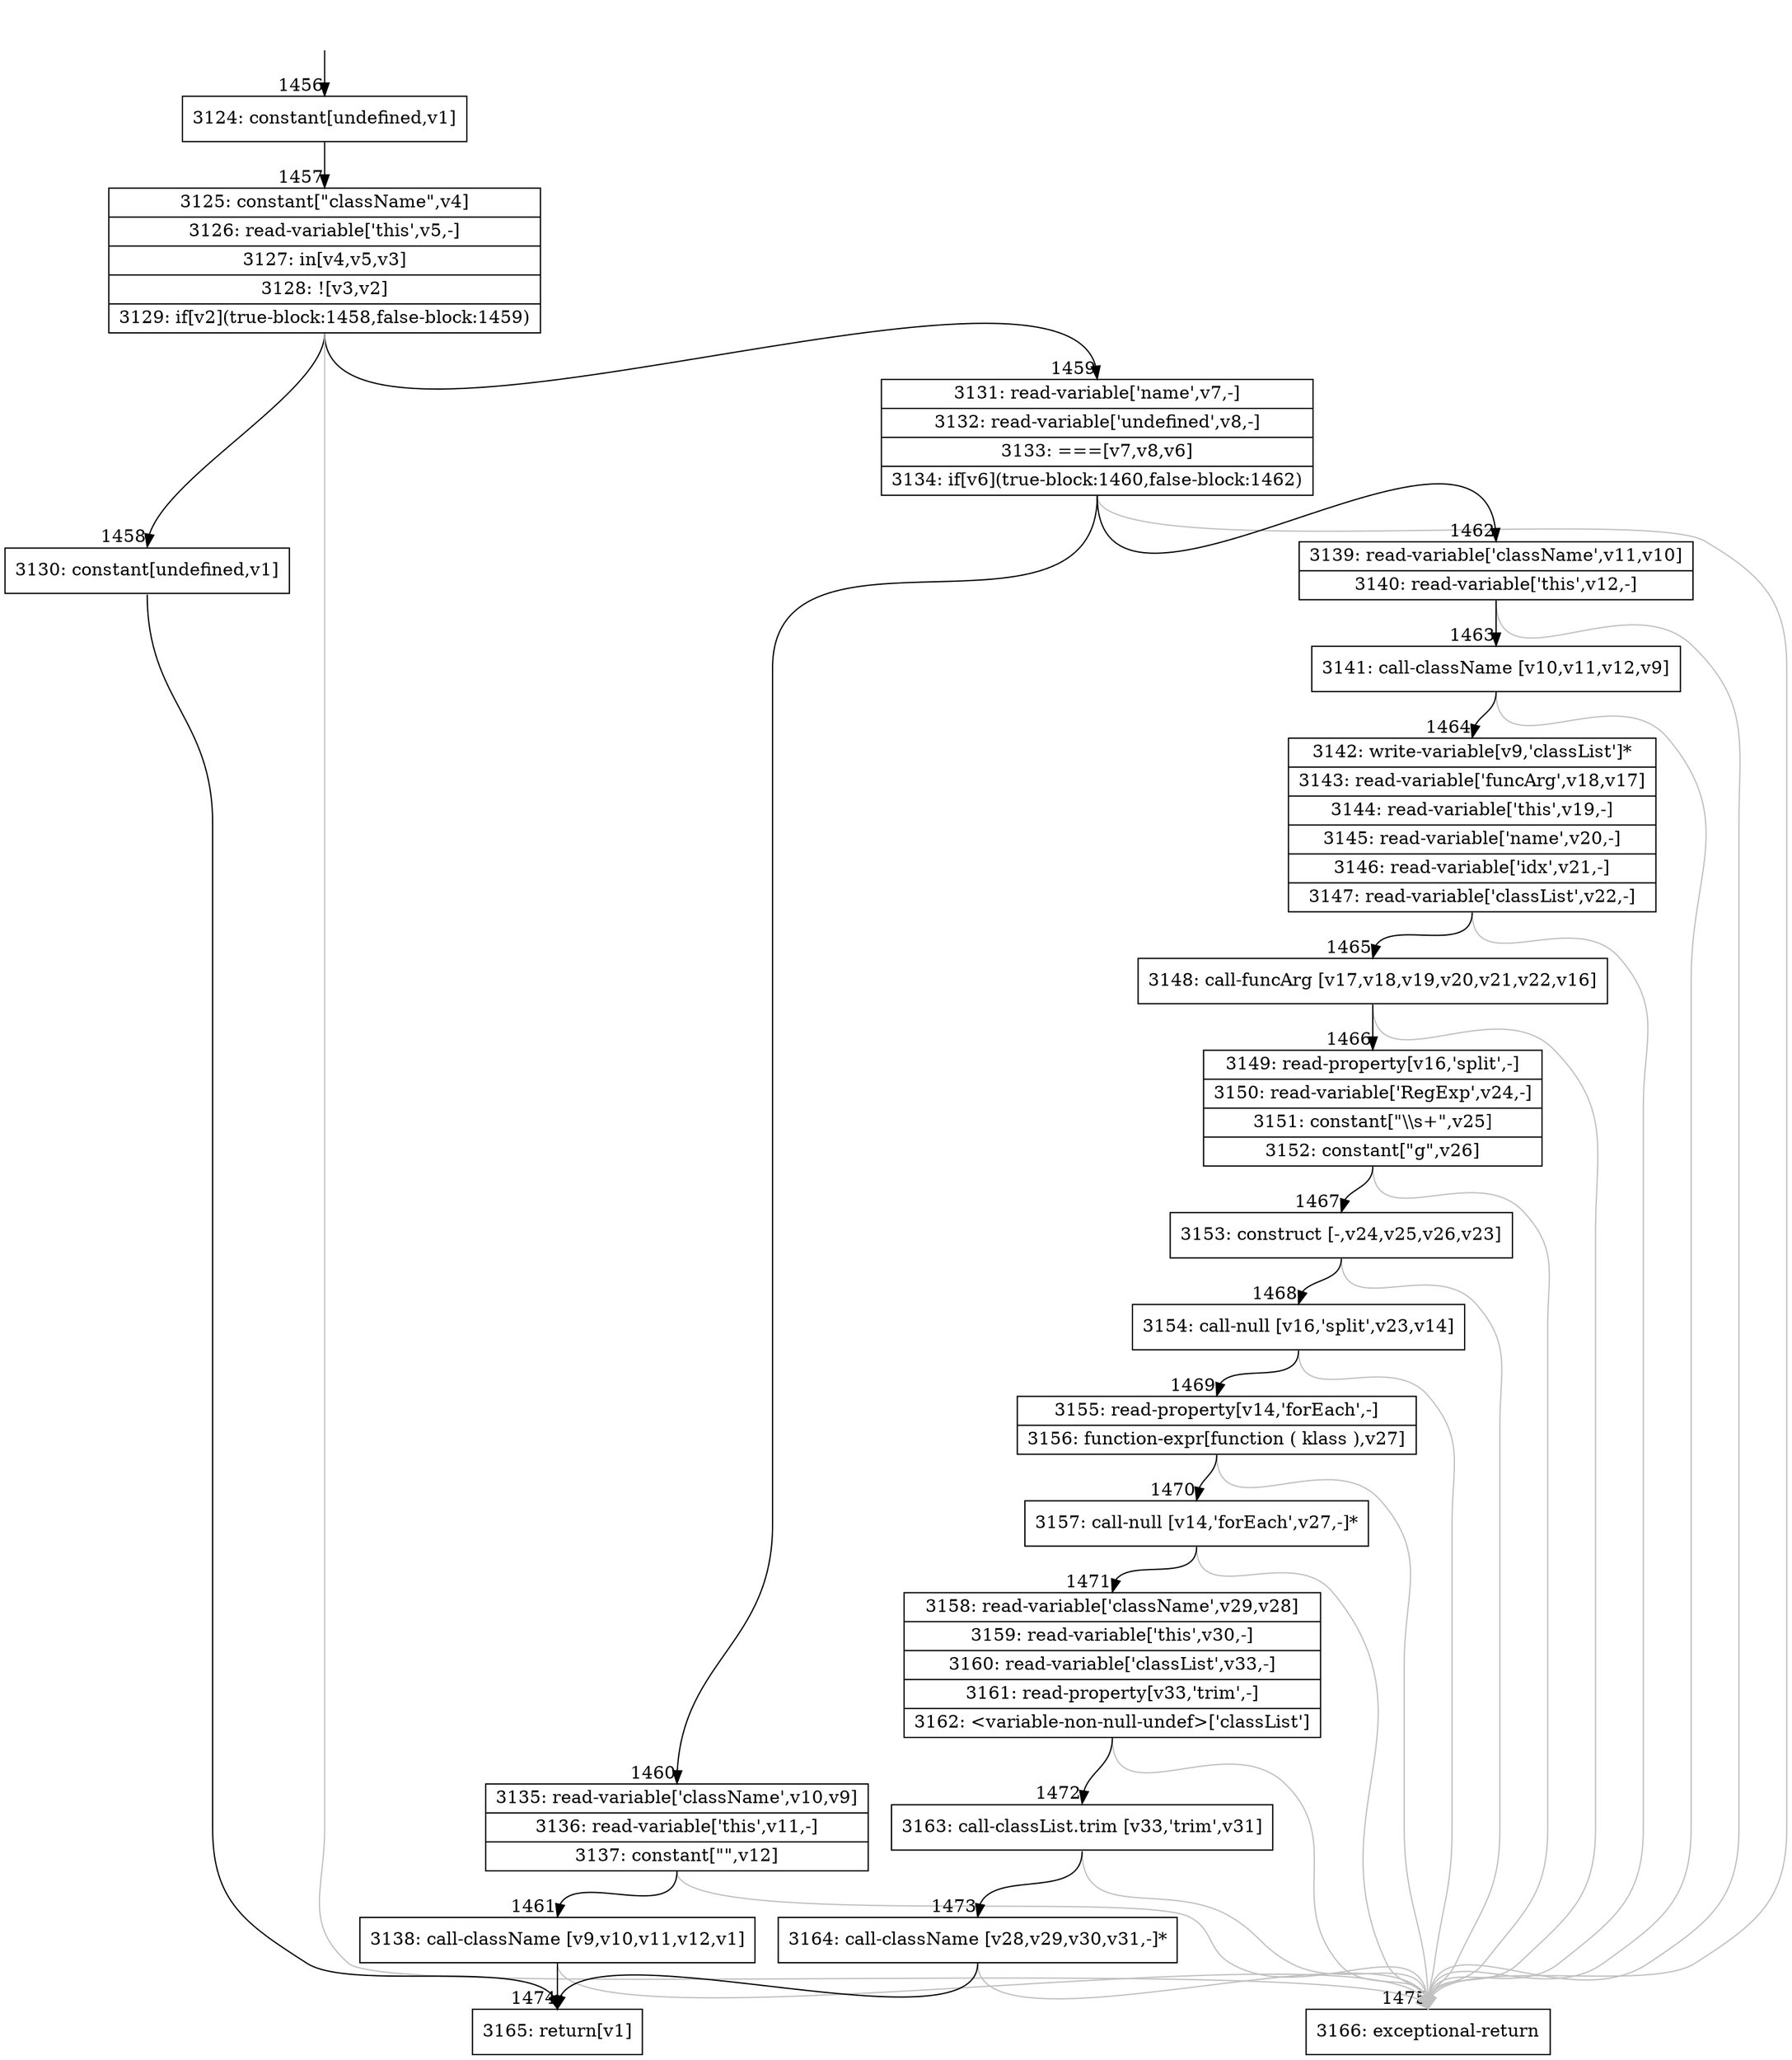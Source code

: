digraph {
rankdir="TD"
BB_entry138[shape=none,label=""];
BB_entry138 -> BB1456 [tailport=s, headport=n, headlabel="    1456"]
BB1456 [shape=record label="{3124: constant[undefined,v1]}" ] 
BB1456 -> BB1457 [tailport=s, headport=n, headlabel="      1457"]
BB1457 [shape=record label="{3125: constant[\"className\",v4]|3126: read-variable['this',v5,-]|3127: in[v4,v5,v3]|3128: ![v3,v2]|3129: if[v2](true-block:1458,false-block:1459)}" ] 
BB1457 -> BB1458 [tailport=s, headport=n, headlabel="      1458"]
BB1457 -> BB1459 [tailport=s, headport=n, headlabel="      1459"]
BB1457 -> BB1475 [tailport=s, headport=n, color=gray, headlabel="      1475"]
BB1458 [shape=record label="{3130: constant[undefined,v1]}" ] 
BB1458 -> BB1474 [tailport=s, headport=n, headlabel="      1474"]
BB1459 [shape=record label="{3131: read-variable['name',v7,-]|3132: read-variable['undefined',v8,-]|3133: ===[v7,v8,v6]|3134: if[v6](true-block:1460,false-block:1462)}" ] 
BB1459 -> BB1460 [tailport=s, headport=n, headlabel="      1460"]
BB1459 -> BB1462 [tailport=s, headport=n, headlabel="      1462"]
BB1459 -> BB1475 [tailport=s, headport=n, color=gray]
BB1460 [shape=record label="{3135: read-variable['className',v10,v9]|3136: read-variable['this',v11,-]|3137: constant[\"\",v12]}" ] 
BB1460 -> BB1461 [tailport=s, headport=n, headlabel="      1461"]
BB1460 -> BB1475 [tailport=s, headport=n, color=gray]
BB1461 [shape=record label="{3138: call-className [v9,v10,v11,v12,v1]}" ] 
BB1461 -> BB1474 [tailport=s, headport=n]
BB1461 -> BB1475 [tailport=s, headport=n, color=gray]
BB1462 [shape=record label="{3139: read-variable['className',v11,v10]|3140: read-variable['this',v12,-]}" ] 
BB1462 -> BB1463 [tailport=s, headport=n, headlabel="      1463"]
BB1462 -> BB1475 [tailport=s, headport=n, color=gray]
BB1463 [shape=record label="{3141: call-className [v10,v11,v12,v9]}" ] 
BB1463 -> BB1464 [tailport=s, headport=n, headlabel="      1464"]
BB1463 -> BB1475 [tailport=s, headport=n, color=gray]
BB1464 [shape=record label="{3142: write-variable[v9,'classList']*|3143: read-variable['funcArg',v18,v17]|3144: read-variable['this',v19,-]|3145: read-variable['name',v20,-]|3146: read-variable['idx',v21,-]|3147: read-variable['classList',v22,-]}" ] 
BB1464 -> BB1465 [tailport=s, headport=n, headlabel="      1465"]
BB1464 -> BB1475 [tailport=s, headport=n, color=gray]
BB1465 [shape=record label="{3148: call-funcArg [v17,v18,v19,v20,v21,v22,v16]}" ] 
BB1465 -> BB1466 [tailport=s, headport=n, headlabel="      1466"]
BB1465 -> BB1475 [tailport=s, headport=n, color=gray]
BB1466 [shape=record label="{3149: read-property[v16,'split',-]|3150: read-variable['RegExp',v24,-]|3151: constant[\"\\\\s+\",v25]|3152: constant[\"g\",v26]}" ] 
BB1466 -> BB1467 [tailport=s, headport=n, headlabel="      1467"]
BB1466 -> BB1475 [tailport=s, headport=n, color=gray]
BB1467 [shape=record label="{3153: construct [-,v24,v25,v26,v23]}" ] 
BB1467 -> BB1468 [tailport=s, headport=n, headlabel="      1468"]
BB1467 -> BB1475 [tailport=s, headport=n, color=gray]
BB1468 [shape=record label="{3154: call-null [v16,'split',v23,v14]}" ] 
BB1468 -> BB1469 [tailport=s, headport=n, headlabel="      1469"]
BB1468 -> BB1475 [tailport=s, headport=n, color=gray]
BB1469 [shape=record label="{3155: read-property[v14,'forEach',-]|3156: function-expr[function ( klass ),v27]}" ] 
BB1469 -> BB1470 [tailport=s, headport=n, headlabel="      1470"]
BB1469 -> BB1475 [tailport=s, headport=n, color=gray]
BB1470 [shape=record label="{3157: call-null [v14,'forEach',v27,-]*}" ] 
BB1470 -> BB1471 [tailport=s, headport=n, headlabel="      1471"]
BB1470 -> BB1475 [tailport=s, headport=n, color=gray]
BB1471 [shape=record label="{3158: read-variable['className',v29,v28]|3159: read-variable['this',v30,-]|3160: read-variable['classList',v33,-]|3161: read-property[v33,'trim',-]|3162: \<variable-non-null-undef\>['classList']}" ] 
BB1471 -> BB1472 [tailport=s, headport=n, headlabel="      1472"]
BB1471 -> BB1475 [tailport=s, headport=n, color=gray]
BB1472 [shape=record label="{3163: call-classList.trim [v33,'trim',v31]}" ] 
BB1472 -> BB1473 [tailport=s, headport=n, headlabel="      1473"]
BB1472 -> BB1475 [tailport=s, headport=n, color=gray]
BB1473 [shape=record label="{3164: call-className [v28,v29,v30,v31,-]*}" ] 
BB1473 -> BB1474 [tailport=s, headport=n]
BB1473 -> BB1475 [tailport=s, headport=n, color=gray]
BB1474 [shape=record label="{3165: return[v1]}" ] 
BB1475 [shape=record label="{3166: exceptional-return}" ] 
//#$~ 733
}
